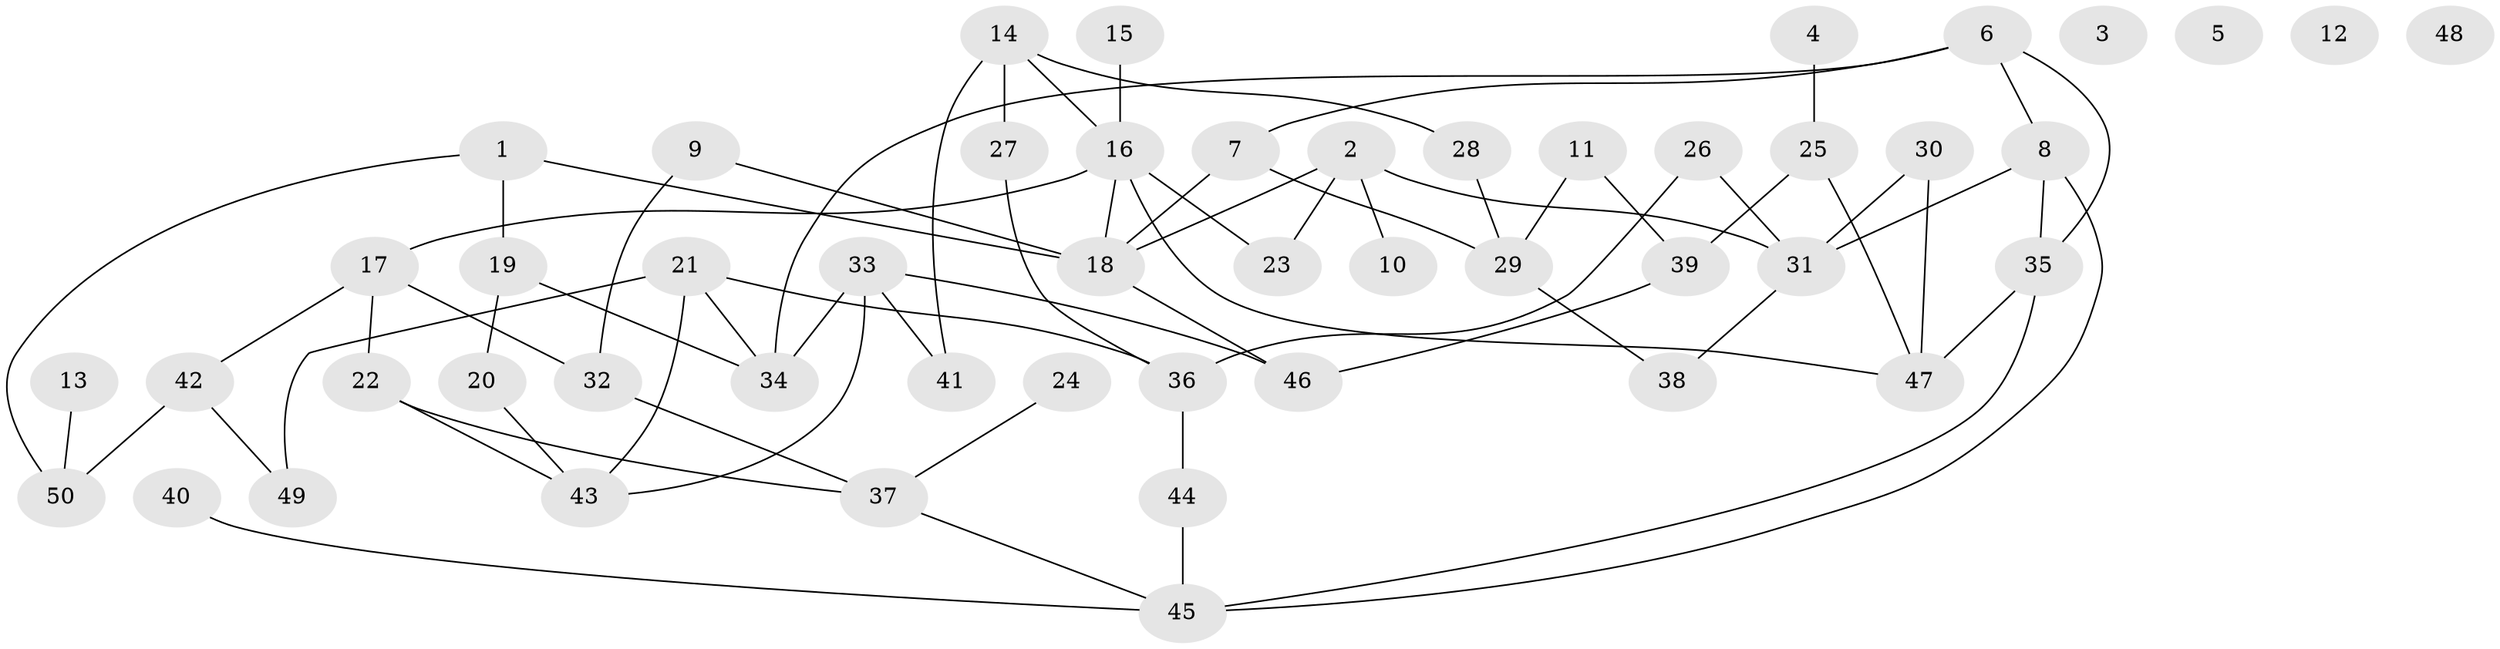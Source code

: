 // Generated by graph-tools (version 1.1) at 2025/25/03/09/25 03:25:17]
// undirected, 50 vertices, 69 edges
graph export_dot {
graph [start="1"]
  node [color=gray90,style=filled];
  1;
  2;
  3;
  4;
  5;
  6;
  7;
  8;
  9;
  10;
  11;
  12;
  13;
  14;
  15;
  16;
  17;
  18;
  19;
  20;
  21;
  22;
  23;
  24;
  25;
  26;
  27;
  28;
  29;
  30;
  31;
  32;
  33;
  34;
  35;
  36;
  37;
  38;
  39;
  40;
  41;
  42;
  43;
  44;
  45;
  46;
  47;
  48;
  49;
  50;
  1 -- 18;
  1 -- 19;
  1 -- 50;
  2 -- 10;
  2 -- 18;
  2 -- 23;
  2 -- 31;
  4 -- 25;
  6 -- 7;
  6 -- 8;
  6 -- 34;
  6 -- 35;
  7 -- 18;
  7 -- 29;
  8 -- 31;
  8 -- 35;
  8 -- 45;
  9 -- 18;
  9 -- 32;
  11 -- 29;
  11 -- 39;
  13 -- 50;
  14 -- 16;
  14 -- 27;
  14 -- 28;
  14 -- 41;
  15 -- 16;
  16 -- 17;
  16 -- 18;
  16 -- 23;
  16 -- 47;
  17 -- 22;
  17 -- 32;
  17 -- 42;
  18 -- 46;
  19 -- 20;
  19 -- 34;
  20 -- 43;
  21 -- 34;
  21 -- 36;
  21 -- 43;
  21 -- 49;
  22 -- 37;
  22 -- 43;
  24 -- 37;
  25 -- 39;
  25 -- 47;
  26 -- 31;
  26 -- 36;
  27 -- 36;
  28 -- 29;
  29 -- 38;
  30 -- 31;
  30 -- 47;
  31 -- 38;
  32 -- 37;
  33 -- 34;
  33 -- 41;
  33 -- 43;
  33 -- 46;
  35 -- 45;
  35 -- 47;
  36 -- 44;
  37 -- 45;
  39 -- 46;
  40 -- 45;
  42 -- 49;
  42 -- 50;
  44 -- 45;
}
